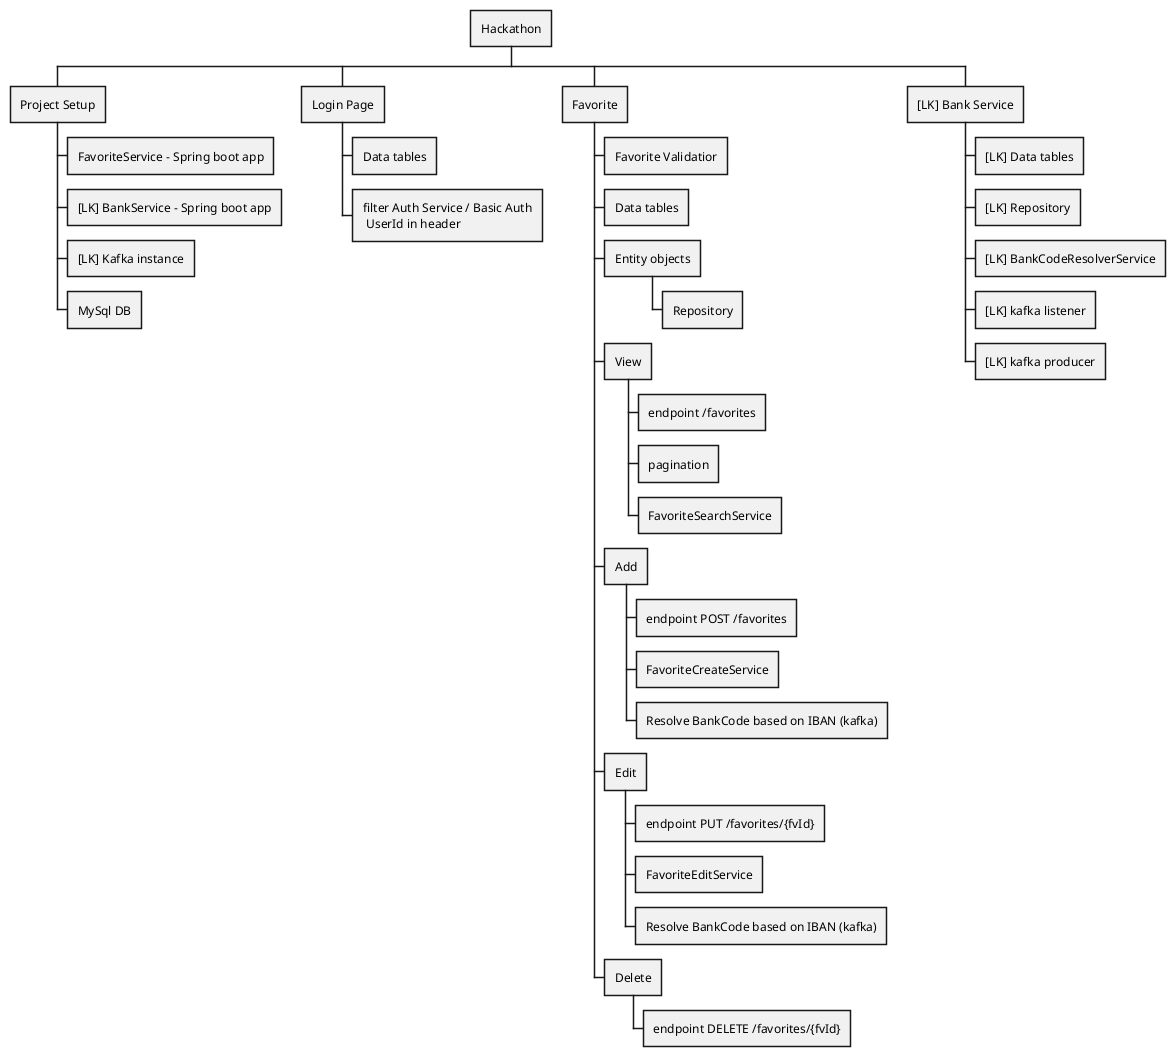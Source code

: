 @startwbs
'https://plantuml.com/wbs-diagram
* Hackathon
** Project Setup
*** FavoriteService - Spring boot app
*** [LK] BankService - Spring boot app
*** [LK] Kafka instance
*** MySql DB
** Login Page
*** Data tables
*** filter Auth Service / Basic Auth\n UserId in header
** Favorite
*** Favorite Validatior
*** Data tables
*** Entity objects
**** Repository
*** View
**** endpoint /favorites
**** pagination
**** FavoriteSearchService
*** Add
**** endpoint POST /favorites
**** FavoriteCreateService
**** Resolve BankCode based on IBAN (kafka)
*** Edit
**** endpoint PUT /favorites/{fvId}
**** FavoriteEditService
**** Resolve BankCode based on IBAN (kafka)
*** Delete
**** endpoint DELETE /favorites/{fvId}
** [LK] Bank Service
*** [LK] Data tables
*** [LK] Repository
*** [LK] BankCodeResolverService
*** [LK] kafka listener
*** [LK] kafka producer


@endwbs
